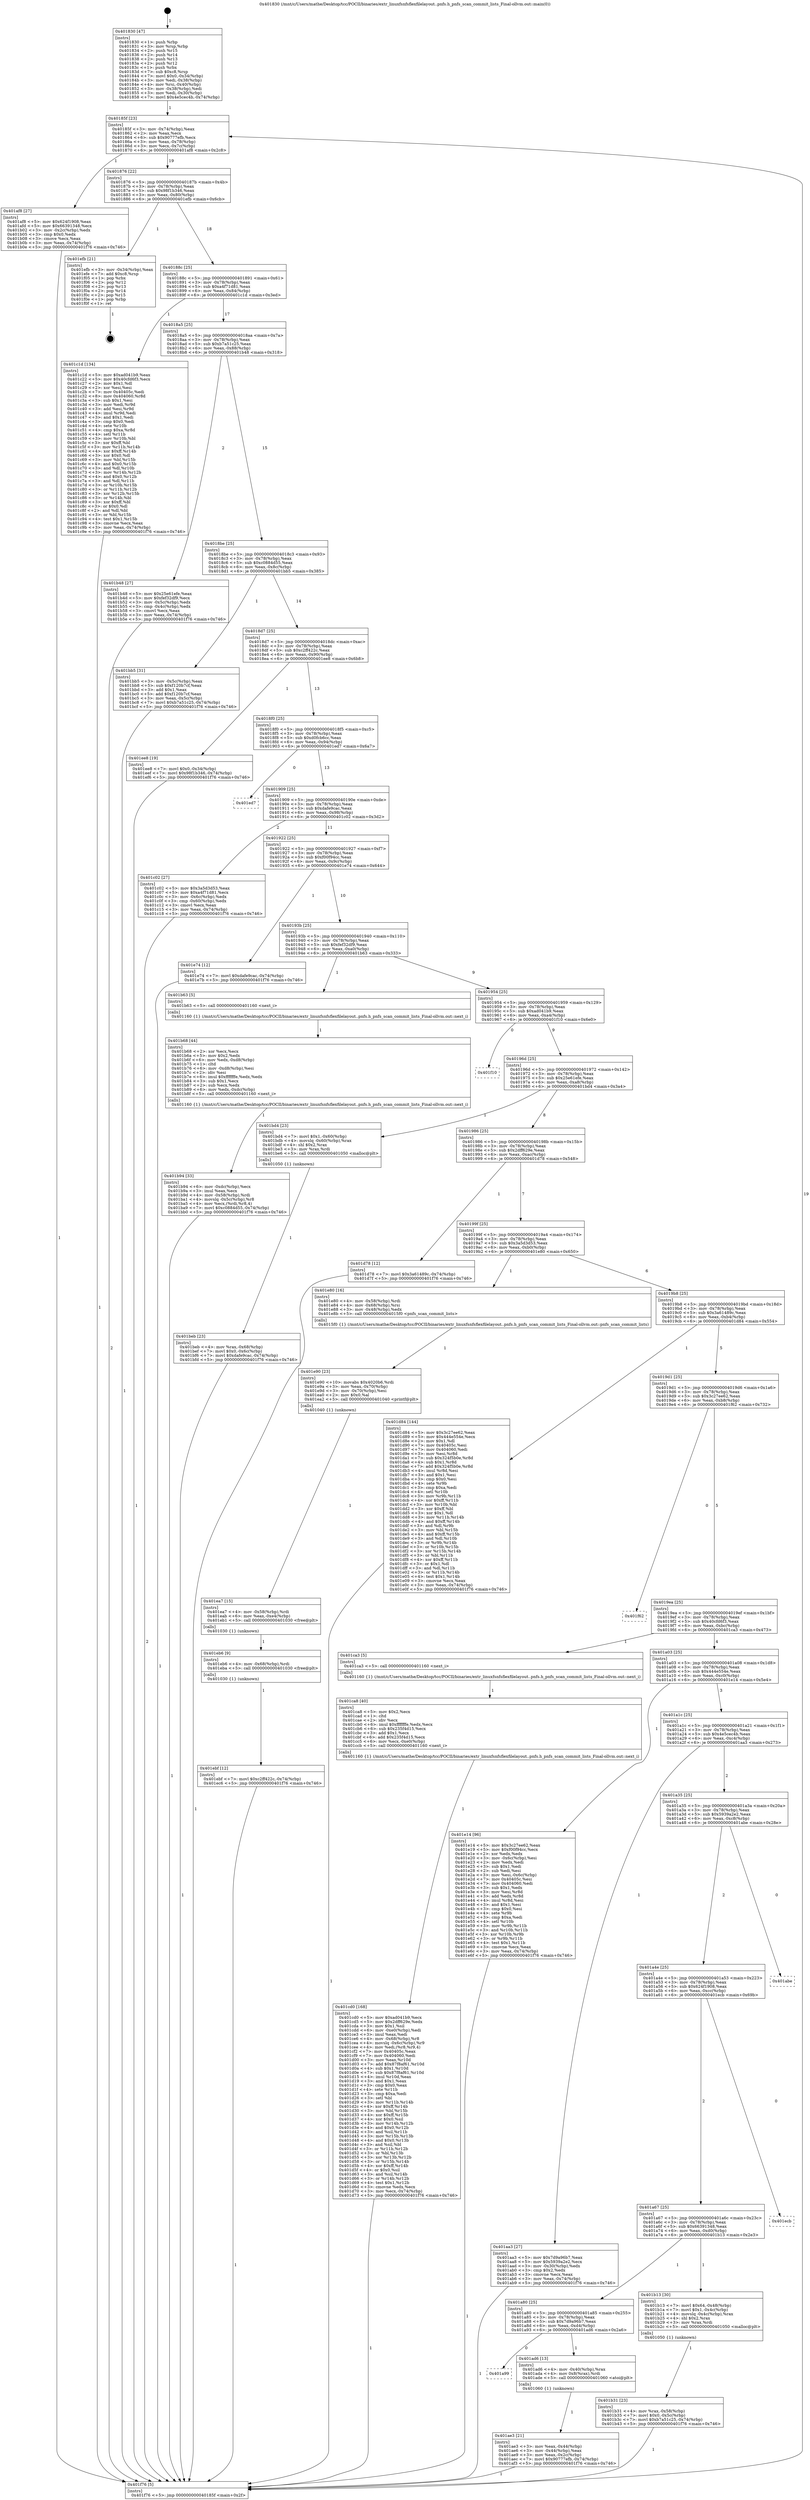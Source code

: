 digraph "0x401830" {
  label = "0x401830 (/mnt/c/Users/mathe/Desktop/tcc/POCII/binaries/extr_linuxfsnfsflexfilelayout..pnfs.h_pnfs_scan_commit_lists_Final-ollvm.out::main(0))"
  labelloc = "t"
  node[shape=record]

  Entry [label="",width=0.3,height=0.3,shape=circle,fillcolor=black,style=filled]
  "0x40185f" [label="{
     0x40185f [23]\l
     | [instrs]\l
     &nbsp;&nbsp;0x40185f \<+3\>: mov -0x74(%rbp),%eax\l
     &nbsp;&nbsp;0x401862 \<+2\>: mov %eax,%ecx\l
     &nbsp;&nbsp;0x401864 \<+6\>: sub $0x90777efb,%ecx\l
     &nbsp;&nbsp;0x40186a \<+3\>: mov %eax,-0x78(%rbp)\l
     &nbsp;&nbsp;0x40186d \<+3\>: mov %ecx,-0x7c(%rbp)\l
     &nbsp;&nbsp;0x401870 \<+6\>: je 0000000000401af8 \<main+0x2c8\>\l
  }"]
  "0x401af8" [label="{
     0x401af8 [27]\l
     | [instrs]\l
     &nbsp;&nbsp;0x401af8 \<+5\>: mov $0x624f1908,%eax\l
     &nbsp;&nbsp;0x401afd \<+5\>: mov $0x66391348,%ecx\l
     &nbsp;&nbsp;0x401b02 \<+3\>: mov -0x2c(%rbp),%edx\l
     &nbsp;&nbsp;0x401b05 \<+3\>: cmp $0x0,%edx\l
     &nbsp;&nbsp;0x401b08 \<+3\>: cmove %ecx,%eax\l
     &nbsp;&nbsp;0x401b0b \<+3\>: mov %eax,-0x74(%rbp)\l
     &nbsp;&nbsp;0x401b0e \<+5\>: jmp 0000000000401f76 \<main+0x746\>\l
  }"]
  "0x401876" [label="{
     0x401876 [22]\l
     | [instrs]\l
     &nbsp;&nbsp;0x401876 \<+5\>: jmp 000000000040187b \<main+0x4b\>\l
     &nbsp;&nbsp;0x40187b \<+3\>: mov -0x78(%rbp),%eax\l
     &nbsp;&nbsp;0x40187e \<+5\>: sub $0x98f1b346,%eax\l
     &nbsp;&nbsp;0x401883 \<+3\>: mov %eax,-0x80(%rbp)\l
     &nbsp;&nbsp;0x401886 \<+6\>: je 0000000000401efb \<main+0x6cb\>\l
  }"]
  Exit [label="",width=0.3,height=0.3,shape=circle,fillcolor=black,style=filled,peripheries=2]
  "0x401efb" [label="{
     0x401efb [21]\l
     | [instrs]\l
     &nbsp;&nbsp;0x401efb \<+3\>: mov -0x34(%rbp),%eax\l
     &nbsp;&nbsp;0x401efe \<+7\>: add $0xc8,%rsp\l
     &nbsp;&nbsp;0x401f05 \<+1\>: pop %rbx\l
     &nbsp;&nbsp;0x401f06 \<+2\>: pop %r12\l
     &nbsp;&nbsp;0x401f08 \<+2\>: pop %r13\l
     &nbsp;&nbsp;0x401f0a \<+2\>: pop %r14\l
     &nbsp;&nbsp;0x401f0c \<+2\>: pop %r15\l
     &nbsp;&nbsp;0x401f0e \<+1\>: pop %rbp\l
     &nbsp;&nbsp;0x401f0f \<+1\>: ret\l
  }"]
  "0x40188c" [label="{
     0x40188c [25]\l
     | [instrs]\l
     &nbsp;&nbsp;0x40188c \<+5\>: jmp 0000000000401891 \<main+0x61\>\l
     &nbsp;&nbsp;0x401891 \<+3\>: mov -0x78(%rbp),%eax\l
     &nbsp;&nbsp;0x401894 \<+5\>: sub $0xa4f71d81,%eax\l
     &nbsp;&nbsp;0x401899 \<+6\>: mov %eax,-0x84(%rbp)\l
     &nbsp;&nbsp;0x40189f \<+6\>: je 0000000000401c1d \<main+0x3ed\>\l
  }"]
  "0x401ebf" [label="{
     0x401ebf [12]\l
     | [instrs]\l
     &nbsp;&nbsp;0x401ebf \<+7\>: movl $0xc2ff422c,-0x74(%rbp)\l
     &nbsp;&nbsp;0x401ec6 \<+5\>: jmp 0000000000401f76 \<main+0x746\>\l
  }"]
  "0x401c1d" [label="{
     0x401c1d [134]\l
     | [instrs]\l
     &nbsp;&nbsp;0x401c1d \<+5\>: mov $0xad041b9,%eax\l
     &nbsp;&nbsp;0x401c22 \<+5\>: mov $0x40cfd6f3,%ecx\l
     &nbsp;&nbsp;0x401c27 \<+2\>: mov $0x1,%dl\l
     &nbsp;&nbsp;0x401c29 \<+2\>: xor %esi,%esi\l
     &nbsp;&nbsp;0x401c2b \<+7\>: mov 0x40405c,%edi\l
     &nbsp;&nbsp;0x401c32 \<+8\>: mov 0x404060,%r8d\l
     &nbsp;&nbsp;0x401c3a \<+3\>: sub $0x1,%esi\l
     &nbsp;&nbsp;0x401c3d \<+3\>: mov %edi,%r9d\l
     &nbsp;&nbsp;0x401c40 \<+3\>: add %esi,%r9d\l
     &nbsp;&nbsp;0x401c43 \<+4\>: imul %r9d,%edi\l
     &nbsp;&nbsp;0x401c47 \<+3\>: and $0x1,%edi\l
     &nbsp;&nbsp;0x401c4a \<+3\>: cmp $0x0,%edi\l
     &nbsp;&nbsp;0x401c4d \<+4\>: sete %r10b\l
     &nbsp;&nbsp;0x401c51 \<+4\>: cmp $0xa,%r8d\l
     &nbsp;&nbsp;0x401c55 \<+4\>: setl %r11b\l
     &nbsp;&nbsp;0x401c59 \<+3\>: mov %r10b,%bl\l
     &nbsp;&nbsp;0x401c5c \<+3\>: xor $0xff,%bl\l
     &nbsp;&nbsp;0x401c5f \<+3\>: mov %r11b,%r14b\l
     &nbsp;&nbsp;0x401c62 \<+4\>: xor $0xff,%r14b\l
     &nbsp;&nbsp;0x401c66 \<+3\>: xor $0x0,%dl\l
     &nbsp;&nbsp;0x401c69 \<+3\>: mov %bl,%r15b\l
     &nbsp;&nbsp;0x401c6c \<+4\>: and $0x0,%r15b\l
     &nbsp;&nbsp;0x401c70 \<+3\>: and %dl,%r10b\l
     &nbsp;&nbsp;0x401c73 \<+3\>: mov %r14b,%r12b\l
     &nbsp;&nbsp;0x401c76 \<+4\>: and $0x0,%r12b\l
     &nbsp;&nbsp;0x401c7a \<+3\>: and %dl,%r11b\l
     &nbsp;&nbsp;0x401c7d \<+3\>: or %r10b,%r15b\l
     &nbsp;&nbsp;0x401c80 \<+3\>: or %r11b,%r12b\l
     &nbsp;&nbsp;0x401c83 \<+3\>: xor %r12b,%r15b\l
     &nbsp;&nbsp;0x401c86 \<+3\>: or %r14b,%bl\l
     &nbsp;&nbsp;0x401c89 \<+3\>: xor $0xff,%bl\l
     &nbsp;&nbsp;0x401c8c \<+3\>: or $0x0,%dl\l
     &nbsp;&nbsp;0x401c8f \<+2\>: and %dl,%bl\l
     &nbsp;&nbsp;0x401c91 \<+3\>: or %bl,%r15b\l
     &nbsp;&nbsp;0x401c94 \<+4\>: test $0x1,%r15b\l
     &nbsp;&nbsp;0x401c98 \<+3\>: cmovne %ecx,%eax\l
     &nbsp;&nbsp;0x401c9b \<+3\>: mov %eax,-0x74(%rbp)\l
     &nbsp;&nbsp;0x401c9e \<+5\>: jmp 0000000000401f76 \<main+0x746\>\l
  }"]
  "0x4018a5" [label="{
     0x4018a5 [25]\l
     | [instrs]\l
     &nbsp;&nbsp;0x4018a5 \<+5\>: jmp 00000000004018aa \<main+0x7a\>\l
     &nbsp;&nbsp;0x4018aa \<+3\>: mov -0x78(%rbp),%eax\l
     &nbsp;&nbsp;0x4018ad \<+5\>: sub $0xb7a51c25,%eax\l
     &nbsp;&nbsp;0x4018b2 \<+6\>: mov %eax,-0x88(%rbp)\l
     &nbsp;&nbsp;0x4018b8 \<+6\>: je 0000000000401b48 \<main+0x318\>\l
  }"]
  "0x401eb6" [label="{
     0x401eb6 [9]\l
     | [instrs]\l
     &nbsp;&nbsp;0x401eb6 \<+4\>: mov -0x68(%rbp),%rdi\l
     &nbsp;&nbsp;0x401eba \<+5\>: call 0000000000401030 \<free@plt\>\l
     | [calls]\l
     &nbsp;&nbsp;0x401030 \{1\} (unknown)\l
  }"]
  "0x401b48" [label="{
     0x401b48 [27]\l
     | [instrs]\l
     &nbsp;&nbsp;0x401b48 \<+5\>: mov $0x25e61efe,%eax\l
     &nbsp;&nbsp;0x401b4d \<+5\>: mov $0xfef32df9,%ecx\l
     &nbsp;&nbsp;0x401b52 \<+3\>: mov -0x5c(%rbp),%edx\l
     &nbsp;&nbsp;0x401b55 \<+3\>: cmp -0x4c(%rbp),%edx\l
     &nbsp;&nbsp;0x401b58 \<+3\>: cmovl %ecx,%eax\l
     &nbsp;&nbsp;0x401b5b \<+3\>: mov %eax,-0x74(%rbp)\l
     &nbsp;&nbsp;0x401b5e \<+5\>: jmp 0000000000401f76 \<main+0x746\>\l
  }"]
  "0x4018be" [label="{
     0x4018be [25]\l
     | [instrs]\l
     &nbsp;&nbsp;0x4018be \<+5\>: jmp 00000000004018c3 \<main+0x93\>\l
     &nbsp;&nbsp;0x4018c3 \<+3\>: mov -0x78(%rbp),%eax\l
     &nbsp;&nbsp;0x4018c6 \<+5\>: sub $0xc0884d55,%eax\l
     &nbsp;&nbsp;0x4018cb \<+6\>: mov %eax,-0x8c(%rbp)\l
     &nbsp;&nbsp;0x4018d1 \<+6\>: je 0000000000401bb5 \<main+0x385\>\l
  }"]
  "0x401ea7" [label="{
     0x401ea7 [15]\l
     | [instrs]\l
     &nbsp;&nbsp;0x401ea7 \<+4\>: mov -0x58(%rbp),%rdi\l
     &nbsp;&nbsp;0x401eab \<+6\>: mov %eax,-0xe4(%rbp)\l
     &nbsp;&nbsp;0x401eb1 \<+5\>: call 0000000000401030 \<free@plt\>\l
     | [calls]\l
     &nbsp;&nbsp;0x401030 \{1\} (unknown)\l
  }"]
  "0x401bb5" [label="{
     0x401bb5 [31]\l
     | [instrs]\l
     &nbsp;&nbsp;0x401bb5 \<+3\>: mov -0x5c(%rbp),%eax\l
     &nbsp;&nbsp;0x401bb8 \<+5\>: sub $0xf120b7cf,%eax\l
     &nbsp;&nbsp;0x401bbd \<+3\>: add $0x1,%eax\l
     &nbsp;&nbsp;0x401bc0 \<+5\>: add $0xf120b7cf,%eax\l
     &nbsp;&nbsp;0x401bc5 \<+3\>: mov %eax,-0x5c(%rbp)\l
     &nbsp;&nbsp;0x401bc8 \<+7\>: movl $0xb7a51c25,-0x74(%rbp)\l
     &nbsp;&nbsp;0x401bcf \<+5\>: jmp 0000000000401f76 \<main+0x746\>\l
  }"]
  "0x4018d7" [label="{
     0x4018d7 [25]\l
     | [instrs]\l
     &nbsp;&nbsp;0x4018d7 \<+5\>: jmp 00000000004018dc \<main+0xac\>\l
     &nbsp;&nbsp;0x4018dc \<+3\>: mov -0x78(%rbp),%eax\l
     &nbsp;&nbsp;0x4018df \<+5\>: sub $0xc2ff422c,%eax\l
     &nbsp;&nbsp;0x4018e4 \<+6\>: mov %eax,-0x90(%rbp)\l
     &nbsp;&nbsp;0x4018ea \<+6\>: je 0000000000401ee8 \<main+0x6b8\>\l
  }"]
  "0x401e90" [label="{
     0x401e90 [23]\l
     | [instrs]\l
     &nbsp;&nbsp;0x401e90 \<+10\>: movabs $0x4020b6,%rdi\l
     &nbsp;&nbsp;0x401e9a \<+3\>: mov %eax,-0x70(%rbp)\l
     &nbsp;&nbsp;0x401e9d \<+3\>: mov -0x70(%rbp),%esi\l
     &nbsp;&nbsp;0x401ea0 \<+2\>: mov $0x0,%al\l
     &nbsp;&nbsp;0x401ea2 \<+5\>: call 0000000000401040 \<printf@plt\>\l
     | [calls]\l
     &nbsp;&nbsp;0x401040 \{1\} (unknown)\l
  }"]
  "0x401ee8" [label="{
     0x401ee8 [19]\l
     | [instrs]\l
     &nbsp;&nbsp;0x401ee8 \<+7\>: movl $0x0,-0x34(%rbp)\l
     &nbsp;&nbsp;0x401eef \<+7\>: movl $0x98f1b346,-0x74(%rbp)\l
     &nbsp;&nbsp;0x401ef6 \<+5\>: jmp 0000000000401f76 \<main+0x746\>\l
  }"]
  "0x4018f0" [label="{
     0x4018f0 [25]\l
     | [instrs]\l
     &nbsp;&nbsp;0x4018f0 \<+5\>: jmp 00000000004018f5 \<main+0xc5\>\l
     &nbsp;&nbsp;0x4018f5 \<+3\>: mov -0x78(%rbp),%eax\l
     &nbsp;&nbsp;0x4018f8 \<+5\>: sub $0xd0fcb6cc,%eax\l
     &nbsp;&nbsp;0x4018fd \<+6\>: mov %eax,-0x94(%rbp)\l
     &nbsp;&nbsp;0x401903 \<+6\>: je 0000000000401ed7 \<main+0x6a7\>\l
  }"]
  "0x401cd0" [label="{
     0x401cd0 [168]\l
     | [instrs]\l
     &nbsp;&nbsp;0x401cd0 \<+5\>: mov $0xad041b9,%ecx\l
     &nbsp;&nbsp;0x401cd5 \<+5\>: mov $0x2dff629e,%edx\l
     &nbsp;&nbsp;0x401cda \<+3\>: mov $0x1,%sil\l
     &nbsp;&nbsp;0x401cdd \<+6\>: mov -0xe0(%rbp),%edi\l
     &nbsp;&nbsp;0x401ce3 \<+3\>: imul %eax,%edi\l
     &nbsp;&nbsp;0x401ce6 \<+4\>: mov -0x68(%rbp),%r8\l
     &nbsp;&nbsp;0x401cea \<+4\>: movslq -0x6c(%rbp),%r9\l
     &nbsp;&nbsp;0x401cee \<+4\>: mov %edi,(%r8,%r9,4)\l
     &nbsp;&nbsp;0x401cf2 \<+7\>: mov 0x40405c,%eax\l
     &nbsp;&nbsp;0x401cf9 \<+7\>: mov 0x404060,%edi\l
     &nbsp;&nbsp;0x401d00 \<+3\>: mov %eax,%r10d\l
     &nbsp;&nbsp;0x401d03 \<+7\>: add $0x87f8af61,%r10d\l
     &nbsp;&nbsp;0x401d0a \<+4\>: sub $0x1,%r10d\l
     &nbsp;&nbsp;0x401d0e \<+7\>: sub $0x87f8af61,%r10d\l
     &nbsp;&nbsp;0x401d15 \<+4\>: imul %r10d,%eax\l
     &nbsp;&nbsp;0x401d19 \<+3\>: and $0x1,%eax\l
     &nbsp;&nbsp;0x401d1c \<+3\>: cmp $0x0,%eax\l
     &nbsp;&nbsp;0x401d1f \<+4\>: sete %r11b\l
     &nbsp;&nbsp;0x401d23 \<+3\>: cmp $0xa,%edi\l
     &nbsp;&nbsp;0x401d26 \<+3\>: setl %bl\l
     &nbsp;&nbsp;0x401d29 \<+3\>: mov %r11b,%r14b\l
     &nbsp;&nbsp;0x401d2c \<+4\>: xor $0xff,%r14b\l
     &nbsp;&nbsp;0x401d30 \<+3\>: mov %bl,%r15b\l
     &nbsp;&nbsp;0x401d33 \<+4\>: xor $0xff,%r15b\l
     &nbsp;&nbsp;0x401d37 \<+4\>: xor $0x0,%sil\l
     &nbsp;&nbsp;0x401d3b \<+3\>: mov %r14b,%r12b\l
     &nbsp;&nbsp;0x401d3e \<+4\>: and $0x0,%r12b\l
     &nbsp;&nbsp;0x401d42 \<+3\>: and %sil,%r11b\l
     &nbsp;&nbsp;0x401d45 \<+3\>: mov %r15b,%r13b\l
     &nbsp;&nbsp;0x401d48 \<+4\>: and $0x0,%r13b\l
     &nbsp;&nbsp;0x401d4c \<+3\>: and %sil,%bl\l
     &nbsp;&nbsp;0x401d4f \<+3\>: or %r11b,%r12b\l
     &nbsp;&nbsp;0x401d52 \<+3\>: or %bl,%r13b\l
     &nbsp;&nbsp;0x401d55 \<+3\>: xor %r13b,%r12b\l
     &nbsp;&nbsp;0x401d58 \<+3\>: or %r15b,%r14b\l
     &nbsp;&nbsp;0x401d5b \<+4\>: xor $0xff,%r14b\l
     &nbsp;&nbsp;0x401d5f \<+4\>: or $0x0,%sil\l
     &nbsp;&nbsp;0x401d63 \<+3\>: and %sil,%r14b\l
     &nbsp;&nbsp;0x401d66 \<+3\>: or %r14b,%r12b\l
     &nbsp;&nbsp;0x401d69 \<+4\>: test $0x1,%r12b\l
     &nbsp;&nbsp;0x401d6d \<+3\>: cmovne %edx,%ecx\l
     &nbsp;&nbsp;0x401d70 \<+3\>: mov %ecx,-0x74(%rbp)\l
     &nbsp;&nbsp;0x401d73 \<+5\>: jmp 0000000000401f76 \<main+0x746\>\l
  }"]
  "0x401ed7" [label="{
     0x401ed7\l
  }", style=dashed]
  "0x401909" [label="{
     0x401909 [25]\l
     | [instrs]\l
     &nbsp;&nbsp;0x401909 \<+5\>: jmp 000000000040190e \<main+0xde\>\l
     &nbsp;&nbsp;0x40190e \<+3\>: mov -0x78(%rbp),%eax\l
     &nbsp;&nbsp;0x401911 \<+5\>: sub $0xdafe9cac,%eax\l
     &nbsp;&nbsp;0x401916 \<+6\>: mov %eax,-0x98(%rbp)\l
     &nbsp;&nbsp;0x40191c \<+6\>: je 0000000000401c02 \<main+0x3d2\>\l
  }"]
  "0x401ca8" [label="{
     0x401ca8 [40]\l
     | [instrs]\l
     &nbsp;&nbsp;0x401ca8 \<+5\>: mov $0x2,%ecx\l
     &nbsp;&nbsp;0x401cad \<+1\>: cltd\l
     &nbsp;&nbsp;0x401cae \<+2\>: idiv %ecx\l
     &nbsp;&nbsp;0x401cb0 \<+6\>: imul $0xfffffffe,%edx,%ecx\l
     &nbsp;&nbsp;0x401cb6 \<+6\>: sub $0x235f4d15,%ecx\l
     &nbsp;&nbsp;0x401cbc \<+3\>: add $0x1,%ecx\l
     &nbsp;&nbsp;0x401cbf \<+6\>: add $0x235f4d15,%ecx\l
     &nbsp;&nbsp;0x401cc5 \<+6\>: mov %ecx,-0xe0(%rbp)\l
     &nbsp;&nbsp;0x401ccb \<+5\>: call 0000000000401160 \<next_i\>\l
     | [calls]\l
     &nbsp;&nbsp;0x401160 \{1\} (/mnt/c/Users/mathe/Desktop/tcc/POCII/binaries/extr_linuxfsnfsflexfilelayout..pnfs.h_pnfs_scan_commit_lists_Final-ollvm.out::next_i)\l
  }"]
  "0x401c02" [label="{
     0x401c02 [27]\l
     | [instrs]\l
     &nbsp;&nbsp;0x401c02 \<+5\>: mov $0x3a5d3d53,%eax\l
     &nbsp;&nbsp;0x401c07 \<+5\>: mov $0xa4f71d81,%ecx\l
     &nbsp;&nbsp;0x401c0c \<+3\>: mov -0x6c(%rbp),%edx\l
     &nbsp;&nbsp;0x401c0f \<+3\>: cmp -0x60(%rbp),%edx\l
     &nbsp;&nbsp;0x401c12 \<+3\>: cmovl %ecx,%eax\l
     &nbsp;&nbsp;0x401c15 \<+3\>: mov %eax,-0x74(%rbp)\l
     &nbsp;&nbsp;0x401c18 \<+5\>: jmp 0000000000401f76 \<main+0x746\>\l
  }"]
  "0x401922" [label="{
     0x401922 [25]\l
     | [instrs]\l
     &nbsp;&nbsp;0x401922 \<+5\>: jmp 0000000000401927 \<main+0xf7\>\l
     &nbsp;&nbsp;0x401927 \<+3\>: mov -0x78(%rbp),%eax\l
     &nbsp;&nbsp;0x40192a \<+5\>: sub $0xf00f94cc,%eax\l
     &nbsp;&nbsp;0x40192f \<+6\>: mov %eax,-0x9c(%rbp)\l
     &nbsp;&nbsp;0x401935 \<+6\>: je 0000000000401e74 \<main+0x644\>\l
  }"]
  "0x401beb" [label="{
     0x401beb [23]\l
     | [instrs]\l
     &nbsp;&nbsp;0x401beb \<+4\>: mov %rax,-0x68(%rbp)\l
     &nbsp;&nbsp;0x401bef \<+7\>: movl $0x0,-0x6c(%rbp)\l
     &nbsp;&nbsp;0x401bf6 \<+7\>: movl $0xdafe9cac,-0x74(%rbp)\l
     &nbsp;&nbsp;0x401bfd \<+5\>: jmp 0000000000401f76 \<main+0x746\>\l
  }"]
  "0x401e74" [label="{
     0x401e74 [12]\l
     | [instrs]\l
     &nbsp;&nbsp;0x401e74 \<+7\>: movl $0xdafe9cac,-0x74(%rbp)\l
     &nbsp;&nbsp;0x401e7b \<+5\>: jmp 0000000000401f76 \<main+0x746\>\l
  }"]
  "0x40193b" [label="{
     0x40193b [25]\l
     | [instrs]\l
     &nbsp;&nbsp;0x40193b \<+5\>: jmp 0000000000401940 \<main+0x110\>\l
     &nbsp;&nbsp;0x401940 \<+3\>: mov -0x78(%rbp),%eax\l
     &nbsp;&nbsp;0x401943 \<+5\>: sub $0xfef32df9,%eax\l
     &nbsp;&nbsp;0x401948 \<+6\>: mov %eax,-0xa0(%rbp)\l
     &nbsp;&nbsp;0x40194e \<+6\>: je 0000000000401b63 \<main+0x333\>\l
  }"]
  "0x401b94" [label="{
     0x401b94 [33]\l
     | [instrs]\l
     &nbsp;&nbsp;0x401b94 \<+6\>: mov -0xdc(%rbp),%ecx\l
     &nbsp;&nbsp;0x401b9a \<+3\>: imul %eax,%ecx\l
     &nbsp;&nbsp;0x401b9d \<+4\>: mov -0x58(%rbp),%rdi\l
     &nbsp;&nbsp;0x401ba1 \<+4\>: movslq -0x5c(%rbp),%r8\l
     &nbsp;&nbsp;0x401ba5 \<+4\>: mov %ecx,(%rdi,%r8,4)\l
     &nbsp;&nbsp;0x401ba9 \<+7\>: movl $0xc0884d55,-0x74(%rbp)\l
     &nbsp;&nbsp;0x401bb0 \<+5\>: jmp 0000000000401f76 \<main+0x746\>\l
  }"]
  "0x401b63" [label="{
     0x401b63 [5]\l
     | [instrs]\l
     &nbsp;&nbsp;0x401b63 \<+5\>: call 0000000000401160 \<next_i\>\l
     | [calls]\l
     &nbsp;&nbsp;0x401160 \{1\} (/mnt/c/Users/mathe/Desktop/tcc/POCII/binaries/extr_linuxfsnfsflexfilelayout..pnfs.h_pnfs_scan_commit_lists_Final-ollvm.out::next_i)\l
  }"]
  "0x401954" [label="{
     0x401954 [25]\l
     | [instrs]\l
     &nbsp;&nbsp;0x401954 \<+5\>: jmp 0000000000401959 \<main+0x129\>\l
     &nbsp;&nbsp;0x401959 \<+3\>: mov -0x78(%rbp),%eax\l
     &nbsp;&nbsp;0x40195c \<+5\>: sub $0xad041b9,%eax\l
     &nbsp;&nbsp;0x401961 \<+6\>: mov %eax,-0xa4(%rbp)\l
     &nbsp;&nbsp;0x401967 \<+6\>: je 0000000000401f10 \<main+0x6e0\>\l
  }"]
  "0x401b68" [label="{
     0x401b68 [44]\l
     | [instrs]\l
     &nbsp;&nbsp;0x401b68 \<+2\>: xor %ecx,%ecx\l
     &nbsp;&nbsp;0x401b6a \<+5\>: mov $0x2,%edx\l
     &nbsp;&nbsp;0x401b6f \<+6\>: mov %edx,-0xd8(%rbp)\l
     &nbsp;&nbsp;0x401b75 \<+1\>: cltd\l
     &nbsp;&nbsp;0x401b76 \<+6\>: mov -0xd8(%rbp),%esi\l
     &nbsp;&nbsp;0x401b7c \<+2\>: idiv %esi\l
     &nbsp;&nbsp;0x401b7e \<+6\>: imul $0xfffffffe,%edx,%edx\l
     &nbsp;&nbsp;0x401b84 \<+3\>: sub $0x1,%ecx\l
     &nbsp;&nbsp;0x401b87 \<+2\>: sub %ecx,%edx\l
     &nbsp;&nbsp;0x401b89 \<+6\>: mov %edx,-0xdc(%rbp)\l
     &nbsp;&nbsp;0x401b8f \<+5\>: call 0000000000401160 \<next_i\>\l
     | [calls]\l
     &nbsp;&nbsp;0x401160 \{1\} (/mnt/c/Users/mathe/Desktop/tcc/POCII/binaries/extr_linuxfsnfsflexfilelayout..pnfs.h_pnfs_scan_commit_lists_Final-ollvm.out::next_i)\l
  }"]
  "0x401f10" [label="{
     0x401f10\l
  }", style=dashed]
  "0x40196d" [label="{
     0x40196d [25]\l
     | [instrs]\l
     &nbsp;&nbsp;0x40196d \<+5\>: jmp 0000000000401972 \<main+0x142\>\l
     &nbsp;&nbsp;0x401972 \<+3\>: mov -0x78(%rbp),%eax\l
     &nbsp;&nbsp;0x401975 \<+5\>: sub $0x25e61efe,%eax\l
     &nbsp;&nbsp;0x40197a \<+6\>: mov %eax,-0xa8(%rbp)\l
     &nbsp;&nbsp;0x401980 \<+6\>: je 0000000000401bd4 \<main+0x3a4\>\l
  }"]
  "0x401b31" [label="{
     0x401b31 [23]\l
     | [instrs]\l
     &nbsp;&nbsp;0x401b31 \<+4\>: mov %rax,-0x58(%rbp)\l
     &nbsp;&nbsp;0x401b35 \<+7\>: movl $0x0,-0x5c(%rbp)\l
     &nbsp;&nbsp;0x401b3c \<+7\>: movl $0xb7a51c25,-0x74(%rbp)\l
     &nbsp;&nbsp;0x401b43 \<+5\>: jmp 0000000000401f76 \<main+0x746\>\l
  }"]
  "0x401bd4" [label="{
     0x401bd4 [23]\l
     | [instrs]\l
     &nbsp;&nbsp;0x401bd4 \<+7\>: movl $0x1,-0x60(%rbp)\l
     &nbsp;&nbsp;0x401bdb \<+4\>: movslq -0x60(%rbp),%rax\l
     &nbsp;&nbsp;0x401bdf \<+4\>: shl $0x2,%rax\l
     &nbsp;&nbsp;0x401be3 \<+3\>: mov %rax,%rdi\l
     &nbsp;&nbsp;0x401be6 \<+5\>: call 0000000000401050 \<malloc@plt\>\l
     | [calls]\l
     &nbsp;&nbsp;0x401050 \{1\} (unknown)\l
  }"]
  "0x401986" [label="{
     0x401986 [25]\l
     | [instrs]\l
     &nbsp;&nbsp;0x401986 \<+5\>: jmp 000000000040198b \<main+0x15b\>\l
     &nbsp;&nbsp;0x40198b \<+3\>: mov -0x78(%rbp),%eax\l
     &nbsp;&nbsp;0x40198e \<+5\>: sub $0x2dff629e,%eax\l
     &nbsp;&nbsp;0x401993 \<+6\>: mov %eax,-0xac(%rbp)\l
     &nbsp;&nbsp;0x401999 \<+6\>: je 0000000000401d78 \<main+0x548\>\l
  }"]
  "0x401ae3" [label="{
     0x401ae3 [21]\l
     | [instrs]\l
     &nbsp;&nbsp;0x401ae3 \<+3\>: mov %eax,-0x44(%rbp)\l
     &nbsp;&nbsp;0x401ae6 \<+3\>: mov -0x44(%rbp),%eax\l
     &nbsp;&nbsp;0x401ae9 \<+3\>: mov %eax,-0x2c(%rbp)\l
     &nbsp;&nbsp;0x401aec \<+7\>: movl $0x90777efb,-0x74(%rbp)\l
     &nbsp;&nbsp;0x401af3 \<+5\>: jmp 0000000000401f76 \<main+0x746\>\l
  }"]
  "0x401d78" [label="{
     0x401d78 [12]\l
     | [instrs]\l
     &nbsp;&nbsp;0x401d78 \<+7\>: movl $0x3a61489c,-0x74(%rbp)\l
     &nbsp;&nbsp;0x401d7f \<+5\>: jmp 0000000000401f76 \<main+0x746\>\l
  }"]
  "0x40199f" [label="{
     0x40199f [25]\l
     | [instrs]\l
     &nbsp;&nbsp;0x40199f \<+5\>: jmp 00000000004019a4 \<main+0x174\>\l
     &nbsp;&nbsp;0x4019a4 \<+3\>: mov -0x78(%rbp),%eax\l
     &nbsp;&nbsp;0x4019a7 \<+5\>: sub $0x3a5d3d53,%eax\l
     &nbsp;&nbsp;0x4019ac \<+6\>: mov %eax,-0xb0(%rbp)\l
     &nbsp;&nbsp;0x4019b2 \<+6\>: je 0000000000401e80 \<main+0x650\>\l
  }"]
  "0x401a99" [label="{
     0x401a99\l
  }", style=dashed]
  "0x401e80" [label="{
     0x401e80 [16]\l
     | [instrs]\l
     &nbsp;&nbsp;0x401e80 \<+4\>: mov -0x58(%rbp),%rdi\l
     &nbsp;&nbsp;0x401e84 \<+4\>: mov -0x68(%rbp),%rsi\l
     &nbsp;&nbsp;0x401e88 \<+3\>: mov -0x48(%rbp),%edx\l
     &nbsp;&nbsp;0x401e8b \<+5\>: call 00000000004015f0 \<pnfs_scan_commit_lists\>\l
     | [calls]\l
     &nbsp;&nbsp;0x4015f0 \{1\} (/mnt/c/Users/mathe/Desktop/tcc/POCII/binaries/extr_linuxfsnfsflexfilelayout..pnfs.h_pnfs_scan_commit_lists_Final-ollvm.out::pnfs_scan_commit_lists)\l
  }"]
  "0x4019b8" [label="{
     0x4019b8 [25]\l
     | [instrs]\l
     &nbsp;&nbsp;0x4019b8 \<+5\>: jmp 00000000004019bd \<main+0x18d\>\l
     &nbsp;&nbsp;0x4019bd \<+3\>: mov -0x78(%rbp),%eax\l
     &nbsp;&nbsp;0x4019c0 \<+5\>: sub $0x3a61489c,%eax\l
     &nbsp;&nbsp;0x4019c5 \<+6\>: mov %eax,-0xb4(%rbp)\l
     &nbsp;&nbsp;0x4019cb \<+6\>: je 0000000000401d84 \<main+0x554\>\l
  }"]
  "0x401ad6" [label="{
     0x401ad6 [13]\l
     | [instrs]\l
     &nbsp;&nbsp;0x401ad6 \<+4\>: mov -0x40(%rbp),%rax\l
     &nbsp;&nbsp;0x401ada \<+4\>: mov 0x8(%rax),%rdi\l
     &nbsp;&nbsp;0x401ade \<+5\>: call 0000000000401060 \<atoi@plt\>\l
     | [calls]\l
     &nbsp;&nbsp;0x401060 \{1\} (unknown)\l
  }"]
  "0x401d84" [label="{
     0x401d84 [144]\l
     | [instrs]\l
     &nbsp;&nbsp;0x401d84 \<+5\>: mov $0x3c27ee62,%eax\l
     &nbsp;&nbsp;0x401d89 \<+5\>: mov $0x444e554e,%ecx\l
     &nbsp;&nbsp;0x401d8e \<+2\>: mov $0x1,%dl\l
     &nbsp;&nbsp;0x401d90 \<+7\>: mov 0x40405c,%esi\l
     &nbsp;&nbsp;0x401d97 \<+7\>: mov 0x404060,%edi\l
     &nbsp;&nbsp;0x401d9e \<+3\>: mov %esi,%r8d\l
     &nbsp;&nbsp;0x401da1 \<+7\>: sub $0x324f5b0e,%r8d\l
     &nbsp;&nbsp;0x401da8 \<+4\>: sub $0x1,%r8d\l
     &nbsp;&nbsp;0x401dac \<+7\>: add $0x324f5b0e,%r8d\l
     &nbsp;&nbsp;0x401db3 \<+4\>: imul %r8d,%esi\l
     &nbsp;&nbsp;0x401db7 \<+3\>: and $0x1,%esi\l
     &nbsp;&nbsp;0x401dba \<+3\>: cmp $0x0,%esi\l
     &nbsp;&nbsp;0x401dbd \<+4\>: sete %r9b\l
     &nbsp;&nbsp;0x401dc1 \<+3\>: cmp $0xa,%edi\l
     &nbsp;&nbsp;0x401dc4 \<+4\>: setl %r10b\l
     &nbsp;&nbsp;0x401dc8 \<+3\>: mov %r9b,%r11b\l
     &nbsp;&nbsp;0x401dcb \<+4\>: xor $0xff,%r11b\l
     &nbsp;&nbsp;0x401dcf \<+3\>: mov %r10b,%bl\l
     &nbsp;&nbsp;0x401dd2 \<+3\>: xor $0xff,%bl\l
     &nbsp;&nbsp;0x401dd5 \<+3\>: xor $0x1,%dl\l
     &nbsp;&nbsp;0x401dd8 \<+3\>: mov %r11b,%r14b\l
     &nbsp;&nbsp;0x401ddb \<+4\>: and $0xff,%r14b\l
     &nbsp;&nbsp;0x401ddf \<+3\>: and %dl,%r9b\l
     &nbsp;&nbsp;0x401de2 \<+3\>: mov %bl,%r15b\l
     &nbsp;&nbsp;0x401de5 \<+4\>: and $0xff,%r15b\l
     &nbsp;&nbsp;0x401de9 \<+3\>: and %dl,%r10b\l
     &nbsp;&nbsp;0x401dec \<+3\>: or %r9b,%r14b\l
     &nbsp;&nbsp;0x401def \<+3\>: or %r10b,%r15b\l
     &nbsp;&nbsp;0x401df2 \<+3\>: xor %r15b,%r14b\l
     &nbsp;&nbsp;0x401df5 \<+3\>: or %bl,%r11b\l
     &nbsp;&nbsp;0x401df8 \<+4\>: xor $0xff,%r11b\l
     &nbsp;&nbsp;0x401dfc \<+3\>: or $0x1,%dl\l
     &nbsp;&nbsp;0x401dff \<+3\>: and %dl,%r11b\l
     &nbsp;&nbsp;0x401e02 \<+3\>: or %r11b,%r14b\l
     &nbsp;&nbsp;0x401e05 \<+4\>: test $0x1,%r14b\l
     &nbsp;&nbsp;0x401e09 \<+3\>: cmovne %ecx,%eax\l
     &nbsp;&nbsp;0x401e0c \<+3\>: mov %eax,-0x74(%rbp)\l
     &nbsp;&nbsp;0x401e0f \<+5\>: jmp 0000000000401f76 \<main+0x746\>\l
  }"]
  "0x4019d1" [label="{
     0x4019d1 [25]\l
     | [instrs]\l
     &nbsp;&nbsp;0x4019d1 \<+5\>: jmp 00000000004019d6 \<main+0x1a6\>\l
     &nbsp;&nbsp;0x4019d6 \<+3\>: mov -0x78(%rbp),%eax\l
     &nbsp;&nbsp;0x4019d9 \<+5\>: sub $0x3c27ee62,%eax\l
     &nbsp;&nbsp;0x4019de \<+6\>: mov %eax,-0xb8(%rbp)\l
     &nbsp;&nbsp;0x4019e4 \<+6\>: je 0000000000401f62 \<main+0x732\>\l
  }"]
  "0x401a80" [label="{
     0x401a80 [25]\l
     | [instrs]\l
     &nbsp;&nbsp;0x401a80 \<+5\>: jmp 0000000000401a85 \<main+0x255\>\l
     &nbsp;&nbsp;0x401a85 \<+3\>: mov -0x78(%rbp),%eax\l
     &nbsp;&nbsp;0x401a88 \<+5\>: sub $0x7d9a96b7,%eax\l
     &nbsp;&nbsp;0x401a8d \<+6\>: mov %eax,-0xd4(%rbp)\l
     &nbsp;&nbsp;0x401a93 \<+6\>: je 0000000000401ad6 \<main+0x2a6\>\l
  }"]
  "0x401f62" [label="{
     0x401f62\l
  }", style=dashed]
  "0x4019ea" [label="{
     0x4019ea [25]\l
     | [instrs]\l
     &nbsp;&nbsp;0x4019ea \<+5\>: jmp 00000000004019ef \<main+0x1bf\>\l
     &nbsp;&nbsp;0x4019ef \<+3\>: mov -0x78(%rbp),%eax\l
     &nbsp;&nbsp;0x4019f2 \<+5\>: sub $0x40cfd6f3,%eax\l
     &nbsp;&nbsp;0x4019f7 \<+6\>: mov %eax,-0xbc(%rbp)\l
     &nbsp;&nbsp;0x4019fd \<+6\>: je 0000000000401ca3 \<main+0x473\>\l
  }"]
  "0x401b13" [label="{
     0x401b13 [30]\l
     | [instrs]\l
     &nbsp;&nbsp;0x401b13 \<+7\>: movl $0x64,-0x48(%rbp)\l
     &nbsp;&nbsp;0x401b1a \<+7\>: movl $0x1,-0x4c(%rbp)\l
     &nbsp;&nbsp;0x401b21 \<+4\>: movslq -0x4c(%rbp),%rax\l
     &nbsp;&nbsp;0x401b25 \<+4\>: shl $0x2,%rax\l
     &nbsp;&nbsp;0x401b29 \<+3\>: mov %rax,%rdi\l
     &nbsp;&nbsp;0x401b2c \<+5\>: call 0000000000401050 \<malloc@plt\>\l
     | [calls]\l
     &nbsp;&nbsp;0x401050 \{1\} (unknown)\l
  }"]
  "0x401ca3" [label="{
     0x401ca3 [5]\l
     | [instrs]\l
     &nbsp;&nbsp;0x401ca3 \<+5\>: call 0000000000401160 \<next_i\>\l
     | [calls]\l
     &nbsp;&nbsp;0x401160 \{1\} (/mnt/c/Users/mathe/Desktop/tcc/POCII/binaries/extr_linuxfsnfsflexfilelayout..pnfs.h_pnfs_scan_commit_lists_Final-ollvm.out::next_i)\l
  }"]
  "0x401a03" [label="{
     0x401a03 [25]\l
     | [instrs]\l
     &nbsp;&nbsp;0x401a03 \<+5\>: jmp 0000000000401a08 \<main+0x1d8\>\l
     &nbsp;&nbsp;0x401a08 \<+3\>: mov -0x78(%rbp),%eax\l
     &nbsp;&nbsp;0x401a0b \<+5\>: sub $0x444e554e,%eax\l
     &nbsp;&nbsp;0x401a10 \<+6\>: mov %eax,-0xc0(%rbp)\l
     &nbsp;&nbsp;0x401a16 \<+6\>: je 0000000000401e14 \<main+0x5e4\>\l
  }"]
  "0x401a67" [label="{
     0x401a67 [25]\l
     | [instrs]\l
     &nbsp;&nbsp;0x401a67 \<+5\>: jmp 0000000000401a6c \<main+0x23c\>\l
     &nbsp;&nbsp;0x401a6c \<+3\>: mov -0x78(%rbp),%eax\l
     &nbsp;&nbsp;0x401a6f \<+5\>: sub $0x66391348,%eax\l
     &nbsp;&nbsp;0x401a74 \<+6\>: mov %eax,-0xd0(%rbp)\l
     &nbsp;&nbsp;0x401a7a \<+6\>: je 0000000000401b13 \<main+0x2e3\>\l
  }"]
  "0x401e14" [label="{
     0x401e14 [96]\l
     | [instrs]\l
     &nbsp;&nbsp;0x401e14 \<+5\>: mov $0x3c27ee62,%eax\l
     &nbsp;&nbsp;0x401e19 \<+5\>: mov $0xf00f94cc,%ecx\l
     &nbsp;&nbsp;0x401e1e \<+2\>: xor %edx,%edx\l
     &nbsp;&nbsp;0x401e20 \<+3\>: mov -0x6c(%rbp),%esi\l
     &nbsp;&nbsp;0x401e23 \<+2\>: mov %edx,%edi\l
     &nbsp;&nbsp;0x401e25 \<+3\>: sub $0x1,%edi\l
     &nbsp;&nbsp;0x401e28 \<+2\>: sub %edi,%esi\l
     &nbsp;&nbsp;0x401e2a \<+3\>: mov %esi,-0x6c(%rbp)\l
     &nbsp;&nbsp;0x401e2d \<+7\>: mov 0x40405c,%esi\l
     &nbsp;&nbsp;0x401e34 \<+7\>: mov 0x404060,%edi\l
     &nbsp;&nbsp;0x401e3b \<+3\>: sub $0x1,%edx\l
     &nbsp;&nbsp;0x401e3e \<+3\>: mov %esi,%r8d\l
     &nbsp;&nbsp;0x401e41 \<+3\>: add %edx,%r8d\l
     &nbsp;&nbsp;0x401e44 \<+4\>: imul %r8d,%esi\l
     &nbsp;&nbsp;0x401e48 \<+3\>: and $0x1,%esi\l
     &nbsp;&nbsp;0x401e4b \<+3\>: cmp $0x0,%esi\l
     &nbsp;&nbsp;0x401e4e \<+4\>: sete %r9b\l
     &nbsp;&nbsp;0x401e52 \<+3\>: cmp $0xa,%edi\l
     &nbsp;&nbsp;0x401e55 \<+4\>: setl %r10b\l
     &nbsp;&nbsp;0x401e59 \<+3\>: mov %r9b,%r11b\l
     &nbsp;&nbsp;0x401e5c \<+3\>: and %r10b,%r11b\l
     &nbsp;&nbsp;0x401e5f \<+3\>: xor %r10b,%r9b\l
     &nbsp;&nbsp;0x401e62 \<+3\>: or %r9b,%r11b\l
     &nbsp;&nbsp;0x401e65 \<+4\>: test $0x1,%r11b\l
     &nbsp;&nbsp;0x401e69 \<+3\>: cmovne %ecx,%eax\l
     &nbsp;&nbsp;0x401e6c \<+3\>: mov %eax,-0x74(%rbp)\l
     &nbsp;&nbsp;0x401e6f \<+5\>: jmp 0000000000401f76 \<main+0x746\>\l
  }"]
  "0x401a1c" [label="{
     0x401a1c [25]\l
     | [instrs]\l
     &nbsp;&nbsp;0x401a1c \<+5\>: jmp 0000000000401a21 \<main+0x1f1\>\l
     &nbsp;&nbsp;0x401a21 \<+3\>: mov -0x78(%rbp),%eax\l
     &nbsp;&nbsp;0x401a24 \<+5\>: sub $0x4e5cec4b,%eax\l
     &nbsp;&nbsp;0x401a29 \<+6\>: mov %eax,-0xc4(%rbp)\l
     &nbsp;&nbsp;0x401a2f \<+6\>: je 0000000000401aa3 \<main+0x273\>\l
  }"]
  "0x401ecb" [label="{
     0x401ecb\l
  }", style=dashed]
  "0x401aa3" [label="{
     0x401aa3 [27]\l
     | [instrs]\l
     &nbsp;&nbsp;0x401aa3 \<+5\>: mov $0x7d9a96b7,%eax\l
     &nbsp;&nbsp;0x401aa8 \<+5\>: mov $0x5939a2e2,%ecx\l
     &nbsp;&nbsp;0x401aad \<+3\>: mov -0x30(%rbp),%edx\l
     &nbsp;&nbsp;0x401ab0 \<+3\>: cmp $0x2,%edx\l
     &nbsp;&nbsp;0x401ab3 \<+3\>: cmovne %ecx,%eax\l
     &nbsp;&nbsp;0x401ab6 \<+3\>: mov %eax,-0x74(%rbp)\l
     &nbsp;&nbsp;0x401ab9 \<+5\>: jmp 0000000000401f76 \<main+0x746\>\l
  }"]
  "0x401a35" [label="{
     0x401a35 [25]\l
     | [instrs]\l
     &nbsp;&nbsp;0x401a35 \<+5\>: jmp 0000000000401a3a \<main+0x20a\>\l
     &nbsp;&nbsp;0x401a3a \<+3\>: mov -0x78(%rbp),%eax\l
     &nbsp;&nbsp;0x401a3d \<+5\>: sub $0x5939a2e2,%eax\l
     &nbsp;&nbsp;0x401a42 \<+6\>: mov %eax,-0xc8(%rbp)\l
     &nbsp;&nbsp;0x401a48 \<+6\>: je 0000000000401abe \<main+0x28e\>\l
  }"]
  "0x401f76" [label="{
     0x401f76 [5]\l
     | [instrs]\l
     &nbsp;&nbsp;0x401f76 \<+5\>: jmp 000000000040185f \<main+0x2f\>\l
  }"]
  "0x401830" [label="{
     0x401830 [47]\l
     | [instrs]\l
     &nbsp;&nbsp;0x401830 \<+1\>: push %rbp\l
     &nbsp;&nbsp;0x401831 \<+3\>: mov %rsp,%rbp\l
     &nbsp;&nbsp;0x401834 \<+2\>: push %r15\l
     &nbsp;&nbsp;0x401836 \<+2\>: push %r14\l
     &nbsp;&nbsp;0x401838 \<+2\>: push %r13\l
     &nbsp;&nbsp;0x40183a \<+2\>: push %r12\l
     &nbsp;&nbsp;0x40183c \<+1\>: push %rbx\l
     &nbsp;&nbsp;0x40183d \<+7\>: sub $0xc8,%rsp\l
     &nbsp;&nbsp;0x401844 \<+7\>: movl $0x0,-0x34(%rbp)\l
     &nbsp;&nbsp;0x40184b \<+3\>: mov %edi,-0x38(%rbp)\l
     &nbsp;&nbsp;0x40184e \<+4\>: mov %rsi,-0x40(%rbp)\l
     &nbsp;&nbsp;0x401852 \<+3\>: mov -0x38(%rbp),%edi\l
     &nbsp;&nbsp;0x401855 \<+3\>: mov %edi,-0x30(%rbp)\l
     &nbsp;&nbsp;0x401858 \<+7\>: movl $0x4e5cec4b,-0x74(%rbp)\l
  }"]
  "0x401a4e" [label="{
     0x401a4e [25]\l
     | [instrs]\l
     &nbsp;&nbsp;0x401a4e \<+5\>: jmp 0000000000401a53 \<main+0x223\>\l
     &nbsp;&nbsp;0x401a53 \<+3\>: mov -0x78(%rbp),%eax\l
     &nbsp;&nbsp;0x401a56 \<+5\>: sub $0x624f1908,%eax\l
     &nbsp;&nbsp;0x401a5b \<+6\>: mov %eax,-0xcc(%rbp)\l
     &nbsp;&nbsp;0x401a61 \<+6\>: je 0000000000401ecb \<main+0x69b\>\l
  }"]
  "0x401abe" [label="{
     0x401abe\l
  }", style=dashed]
  Entry -> "0x401830" [label=" 1"]
  "0x40185f" -> "0x401af8" [label=" 1"]
  "0x40185f" -> "0x401876" [label=" 19"]
  "0x401efb" -> Exit [label=" 1"]
  "0x401876" -> "0x401efb" [label=" 1"]
  "0x401876" -> "0x40188c" [label=" 18"]
  "0x401ee8" -> "0x401f76" [label=" 1"]
  "0x40188c" -> "0x401c1d" [label=" 1"]
  "0x40188c" -> "0x4018a5" [label=" 17"]
  "0x401ebf" -> "0x401f76" [label=" 1"]
  "0x4018a5" -> "0x401b48" [label=" 2"]
  "0x4018a5" -> "0x4018be" [label=" 15"]
  "0x401eb6" -> "0x401ebf" [label=" 1"]
  "0x4018be" -> "0x401bb5" [label=" 1"]
  "0x4018be" -> "0x4018d7" [label=" 14"]
  "0x401ea7" -> "0x401eb6" [label=" 1"]
  "0x4018d7" -> "0x401ee8" [label=" 1"]
  "0x4018d7" -> "0x4018f0" [label=" 13"]
  "0x401e90" -> "0x401ea7" [label=" 1"]
  "0x4018f0" -> "0x401ed7" [label=" 0"]
  "0x4018f0" -> "0x401909" [label=" 13"]
  "0x401e80" -> "0x401e90" [label=" 1"]
  "0x401909" -> "0x401c02" [label=" 2"]
  "0x401909" -> "0x401922" [label=" 11"]
  "0x401e74" -> "0x401f76" [label=" 1"]
  "0x401922" -> "0x401e74" [label=" 1"]
  "0x401922" -> "0x40193b" [label=" 10"]
  "0x401e14" -> "0x401f76" [label=" 1"]
  "0x40193b" -> "0x401b63" [label=" 1"]
  "0x40193b" -> "0x401954" [label=" 9"]
  "0x401d84" -> "0x401f76" [label=" 1"]
  "0x401954" -> "0x401f10" [label=" 0"]
  "0x401954" -> "0x40196d" [label=" 9"]
  "0x401d78" -> "0x401f76" [label=" 1"]
  "0x40196d" -> "0x401bd4" [label=" 1"]
  "0x40196d" -> "0x401986" [label=" 8"]
  "0x401cd0" -> "0x401f76" [label=" 1"]
  "0x401986" -> "0x401d78" [label=" 1"]
  "0x401986" -> "0x40199f" [label=" 7"]
  "0x401ca8" -> "0x401cd0" [label=" 1"]
  "0x40199f" -> "0x401e80" [label=" 1"]
  "0x40199f" -> "0x4019b8" [label=" 6"]
  "0x401ca3" -> "0x401ca8" [label=" 1"]
  "0x4019b8" -> "0x401d84" [label=" 1"]
  "0x4019b8" -> "0x4019d1" [label=" 5"]
  "0x401c1d" -> "0x401f76" [label=" 1"]
  "0x4019d1" -> "0x401f62" [label=" 0"]
  "0x4019d1" -> "0x4019ea" [label=" 5"]
  "0x401beb" -> "0x401f76" [label=" 1"]
  "0x4019ea" -> "0x401ca3" [label=" 1"]
  "0x4019ea" -> "0x401a03" [label=" 4"]
  "0x401bd4" -> "0x401beb" [label=" 1"]
  "0x401a03" -> "0x401e14" [label=" 1"]
  "0x401a03" -> "0x401a1c" [label=" 3"]
  "0x401b94" -> "0x401f76" [label=" 1"]
  "0x401a1c" -> "0x401aa3" [label=" 1"]
  "0x401a1c" -> "0x401a35" [label=" 2"]
  "0x401aa3" -> "0x401f76" [label=" 1"]
  "0x401830" -> "0x40185f" [label=" 1"]
  "0x401f76" -> "0x40185f" [label=" 19"]
  "0x401b68" -> "0x401b94" [label=" 1"]
  "0x401a35" -> "0x401abe" [label=" 0"]
  "0x401a35" -> "0x401a4e" [label=" 2"]
  "0x401b63" -> "0x401b68" [label=" 1"]
  "0x401a4e" -> "0x401ecb" [label=" 0"]
  "0x401a4e" -> "0x401a67" [label=" 2"]
  "0x401bb5" -> "0x401f76" [label=" 1"]
  "0x401a67" -> "0x401b13" [label=" 1"]
  "0x401a67" -> "0x401a80" [label=" 1"]
  "0x401c02" -> "0x401f76" [label=" 2"]
  "0x401a80" -> "0x401ad6" [label=" 1"]
  "0x401a80" -> "0x401a99" [label=" 0"]
  "0x401ad6" -> "0x401ae3" [label=" 1"]
  "0x401ae3" -> "0x401f76" [label=" 1"]
  "0x401af8" -> "0x401f76" [label=" 1"]
  "0x401b13" -> "0x401b31" [label=" 1"]
  "0x401b31" -> "0x401f76" [label=" 1"]
  "0x401b48" -> "0x401f76" [label=" 2"]
}

